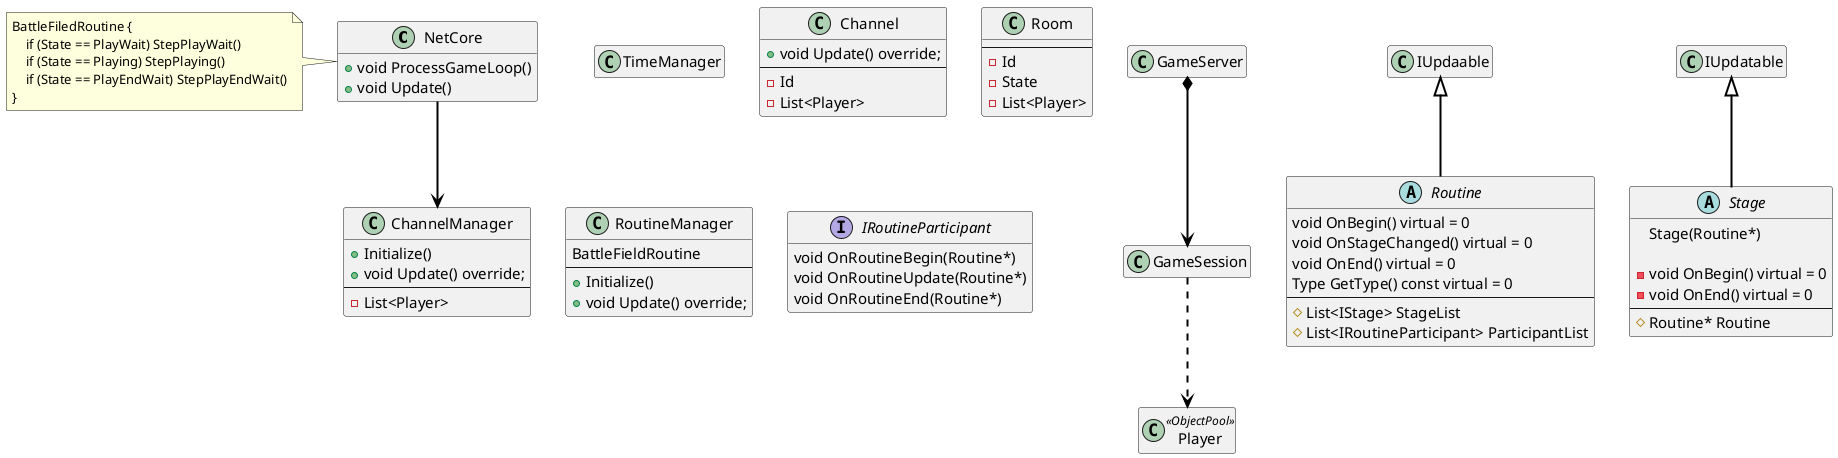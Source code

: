 @startuml

'theme 목록 : https://plantuml.com/ko/theme'
'skinparam 목록 : https://plantuml.com/ko/skinparam'
skinparam ClassFontSize 20
skinparam ClassFontColor Black
skinparam ClassAttributeFontSize 15
skinparam ArrowColor Black
skinparam ArrowThickness 2

hide empty methods
hide empty fields

class NetCore {
    + void ProcessGameLoop()
    + void Update()
}

note left
BattleFiledRoutine {
    if (State == PlayWait) StepPlayWait()
    if (State == Playing) StepPlaying()
    if (State == PlayEndWait) StepPlayEndWait()
}
end note

class GameServer {

}

class GameSession {

}

class ChannelManager {
    + Initialize()
    + void Update() override;
    --
    - List<Player>
}

class TimeManager {

}

class Channel {
    + void Update() override;
    --
    - Id
    - List<Player>
}

class Room {
    --
    - Id
    - State
    - List<Player>
}

class Player<<ObjectPool>> {

}

class RoutineManager { 
    BattleFieldRoutine
    --
    + Initialize()
    + void Update() override;
}

/' 
배틀필드 루틴은 항상 백그라운드로 돌아가고 있어야함. -> 어디서 업데이트를 돌릴 것인가? (메인쓰레드)
배틀필드 루틴에는 참가자가 존재함. 이 참가자들을 대상으로 업데이트를 진행한다.
이 참가자는 Room이 될 수 있겠다. 배틀필드를 진행중인 방들!
즉 Room은 IRoutineParticipant를 상속받는다.
기본적으로 방, 플레이어, 채널등의 게임
'/

interface IRoutineParticipant {
    void OnRoutineBegin(Routine*)
    void OnRoutineUpdate(Routine*)
    void OnRoutineEnd(Routine*)
}

abstract Routine extends IUpdaable {
    void OnBegin() virtual = 0
    void OnStageChanged() virtual = 0
    void OnEnd() virtual = 0
    Type GetType() const virtual = 0
    --
    # List<IStage> StageList
    # List<IRoutineParticipant> ParticipantList
}

abstract Stage extends IUpdatable {
    Stage(Routine*)

    - void OnBegin() virtual = 0
    - void OnEnd() virtual = 0
    --
    # Routine* Routine
}

NetCore --> ChannelManager

GameServer *-d-> GameSession
GameSession .d.> Player



@enduml